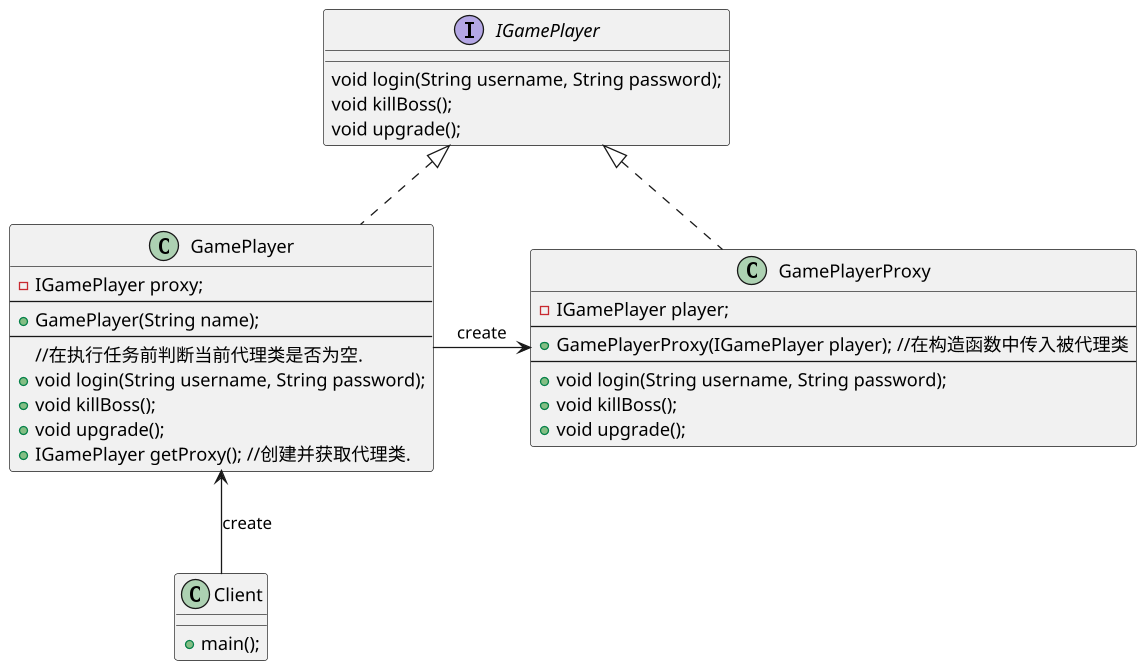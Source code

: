 @startuml

scale 1.3
interface IGamePlayer{
    void login(String username, String password);
    void killBoss();
    void upgrade();
}

class GamePlayerProxy implements IGamePlayer{
    - IGamePlayer player;
    --
    + GamePlayerProxy(IGamePlayer player); //在构造函数中传入被代理类
    --
    + void login(String username, String password);
    + void killBoss();
    + void upgrade();
}

class GamePlayer implements IGamePlayer{
    - IGamePlayer proxy;
    --
    + GamePlayer(String name);
    --
    //在执行任务前判断当前代理类是否为空.
    + void login(String username, String password);
    + void killBoss();
    + void upgrade();
    + IGamePlayer getProxy(); //创建并获取代理类.
}

class Client{
    + main();
}

GamePlayer -> GamePlayerProxy: create
Client -up-> GamePlayer: create

@enduml